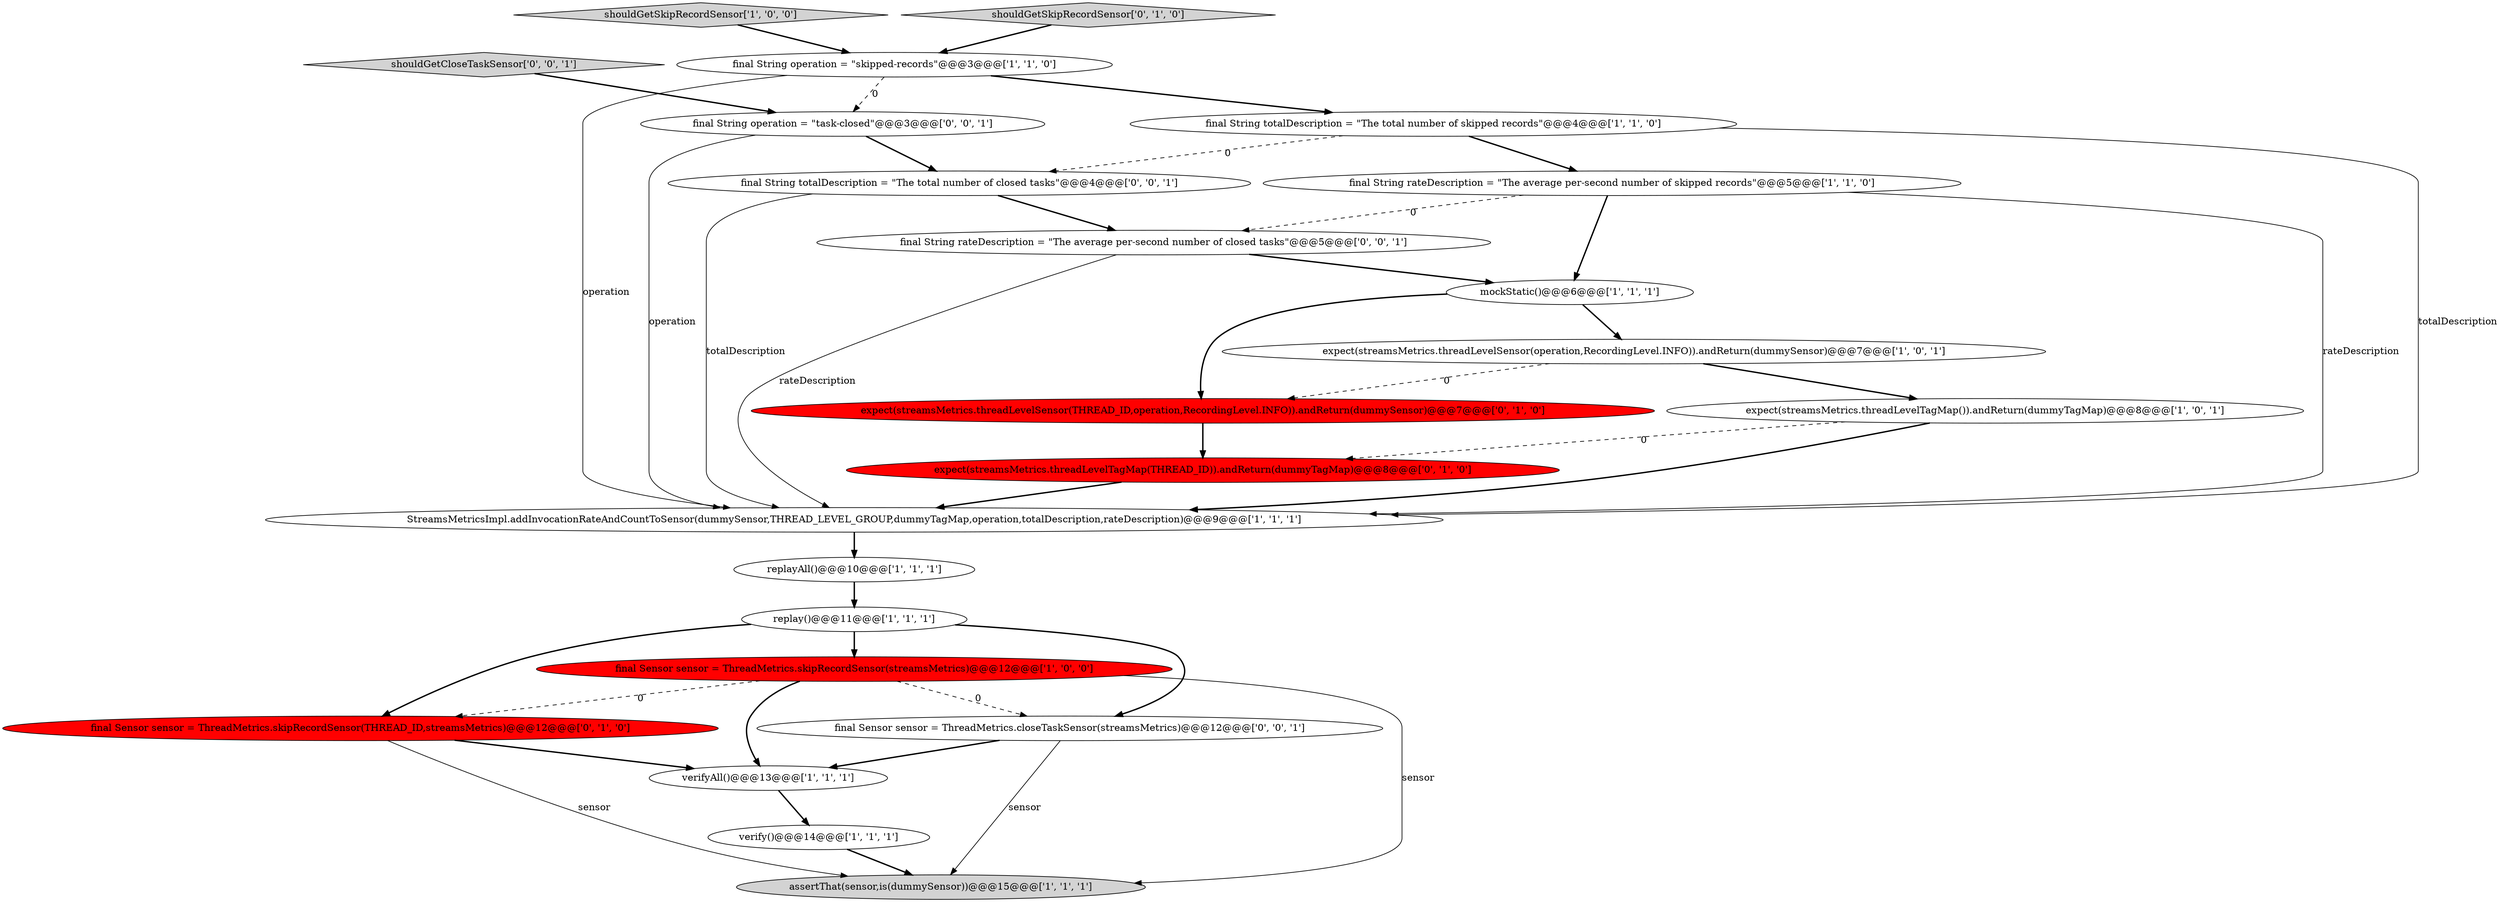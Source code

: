 digraph {
21 [style = filled, label = "final Sensor sensor = ThreadMetrics.closeTaskSensor(streamsMetrics)@@@12@@@['0', '0', '1']", fillcolor = white, shape = ellipse image = "AAA0AAABBB3BBB"];
11 [style = filled, label = "expect(streamsMetrics.threadLevelSensor(operation,RecordingLevel.INFO)).andReturn(dummySensor)@@@7@@@['1', '0', '1']", fillcolor = white, shape = ellipse image = "AAA0AAABBB1BBB"];
3 [style = filled, label = "StreamsMetricsImpl.addInvocationRateAndCountToSensor(dummySensor,THREAD_LEVEL_GROUP,dummyTagMap,operation,totalDescription,rateDescription)@@@9@@@['1', '1', '1']", fillcolor = white, shape = ellipse image = "AAA0AAABBB1BBB"];
12 [style = filled, label = "final String operation = \"skipped-records\"@@@3@@@['1', '1', '0']", fillcolor = white, shape = ellipse image = "AAA0AAABBB1BBB"];
20 [style = filled, label = "final String operation = \"task-closed\"@@@3@@@['0', '0', '1']", fillcolor = white, shape = ellipse image = "AAA0AAABBB3BBB"];
15 [style = filled, label = "expect(streamsMetrics.threadLevelTagMap(THREAD_ID)).andReturn(dummyTagMap)@@@8@@@['0', '1', '0']", fillcolor = red, shape = ellipse image = "AAA1AAABBB2BBB"];
4 [style = filled, label = "shouldGetSkipRecordSensor['1', '0', '0']", fillcolor = lightgray, shape = diamond image = "AAA0AAABBB1BBB"];
6 [style = filled, label = "verifyAll()@@@13@@@['1', '1', '1']", fillcolor = white, shape = ellipse image = "AAA0AAABBB1BBB"];
22 [style = filled, label = "final String totalDescription = \"The total number of closed tasks\"@@@4@@@['0', '0', '1']", fillcolor = white, shape = ellipse image = "AAA0AAABBB3BBB"];
0 [style = filled, label = "mockStatic()@@@6@@@['1', '1', '1']", fillcolor = white, shape = ellipse image = "AAA0AAABBB1BBB"];
9 [style = filled, label = "final Sensor sensor = ThreadMetrics.skipRecordSensor(streamsMetrics)@@@12@@@['1', '0', '0']", fillcolor = red, shape = ellipse image = "AAA1AAABBB1BBB"];
7 [style = filled, label = "verify()@@@14@@@['1', '1', '1']", fillcolor = white, shape = ellipse image = "AAA0AAABBB1BBB"];
17 [style = filled, label = "final Sensor sensor = ThreadMetrics.skipRecordSensor(THREAD_ID,streamsMetrics)@@@12@@@['0', '1', '0']", fillcolor = red, shape = ellipse image = "AAA1AAABBB2BBB"];
13 [style = filled, label = "replayAll()@@@10@@@['1', '1', '1']", fillcolor = white, shape = ellipse image = "AAA0AAABBB1BBB"];
1 [style = filled, label = "replay()@@@11@@@['1', '1', '1']", fillcolor = white, shape = ellipse image = "AAA0AAABBB1BBB"];
14 [style = filled, label = "expect(streamsMetrics.threadLevelSensor(THREAD_ID,operation,RecordingLevel.INFO)).andReturn(dummySensor)@@@7@@@['0', '1', '0']", fillcolor = red, shape = ellipse image = "AAA1AAABBB2BBB"];
10 [style = filled, label = "assertThat(sensor,is(dummySensor))@@@15@@@['1', '1', '1']", fillcolor = lightgray, shape = ellipse image = "AAA0AAABBB1BBB"];
19 [style = filled, label = "final String rateDescription = \"The average per-second number of closed tasks\"@@@5@@@['0', '0', '1']", fillcolor = white, shape = ellipse image = "AAA0AAABBB3BBB"];
8 [style = filled, label = "final String rateDescription = \"The average per-second number of skipped records\"@@@5@@@['1', '1', '0']", fillcolor = white, shape = ellipse image = "AAA0AAABBB1BBB"];
2 [style = filled, label = "final String totalDescription = \"The total number of skipped records\"@@@4@@@['1', '1', '0']", fillcolor = white, shape = ellipse image = "AAA0AAABBB1BBB"];
5 [style = filled, label = "expect(streamsMetrics.threadLevelTagMap()).andReturn(dummyTagMap)@@@8@@@['1', '0', '1']", fillcolor = white, shape = ellipse image = "AAA0AAABBB1BBB"];
16 [style = filled, label = "shouldGetSkipRecordSensor['0', '1', '0']", fillcolor = lightgray, shape = diamond image = "AAA0AAABBB2BBB"];
18 [style = filled, label = "shouldGetCloseTaskSensor['0', '0', '1']", fillcolor = lightgray, shape = diamond image = "AAA0AAABBB3BBB"];
5->3 [style = bold, label=""];
8->19 [style = dashed, label="0"];
21->10 [style = solid, label="sensor"];
12->20 [style = dashed, label="0"];
22->19 [style = bold, label=""];
17->6 [style = bold, label=""];
7->10 [style = bold, label=""];
21->6 [style = bold, label=""];
22->3 [style = solid, label="totalDescription"];
0->11 [style = bold, label=""];
15->3 [style = bold, label=""];
17->10 [style = solid, label="sensor"];
19->3 [style = solid, label="rateDescription"];
13->1 [style = bold, label=""];
1->9 [style = bold, label=""];
19->0 [style = bold, label=""];
9->6 [style = bold, label=""];
1->17 [style = bold, label=""];
20->22 [style = bold, label=""];
8->0 [style = bold, label=""];
11->5 [style = bold, label=""];
12->2 [style = bold, label=""];
0->14 [style = bold, label=""];
18->20 [style = bold, label=""];
2->3 [style = solid, label="totalDescription"];
20->3 [style = solid, label="operation"];
9->21 [style = dashed, label="0"];
1->21 [style = bold, label=""];
11->14 [style = dashed, label="0"];
9->17 [style = dashed, label="0"];
3->13 [style = bold, label=""];
4->12 [style = bold, label=""];
12->3 [style = solid, label="operation"];
9->10 [style = solid, label="sensor"];
14->15 [style = bold, label=""];
6->7 [style = bold, label=""];
5->15 [style = dashed, label="0"];
2->22 [style = dashed, label="0"];
16->12 [style = bold, label=""];
8->3 [style = solid, label="rateDescription"];
2->8 [style = bold, label=""];
}
